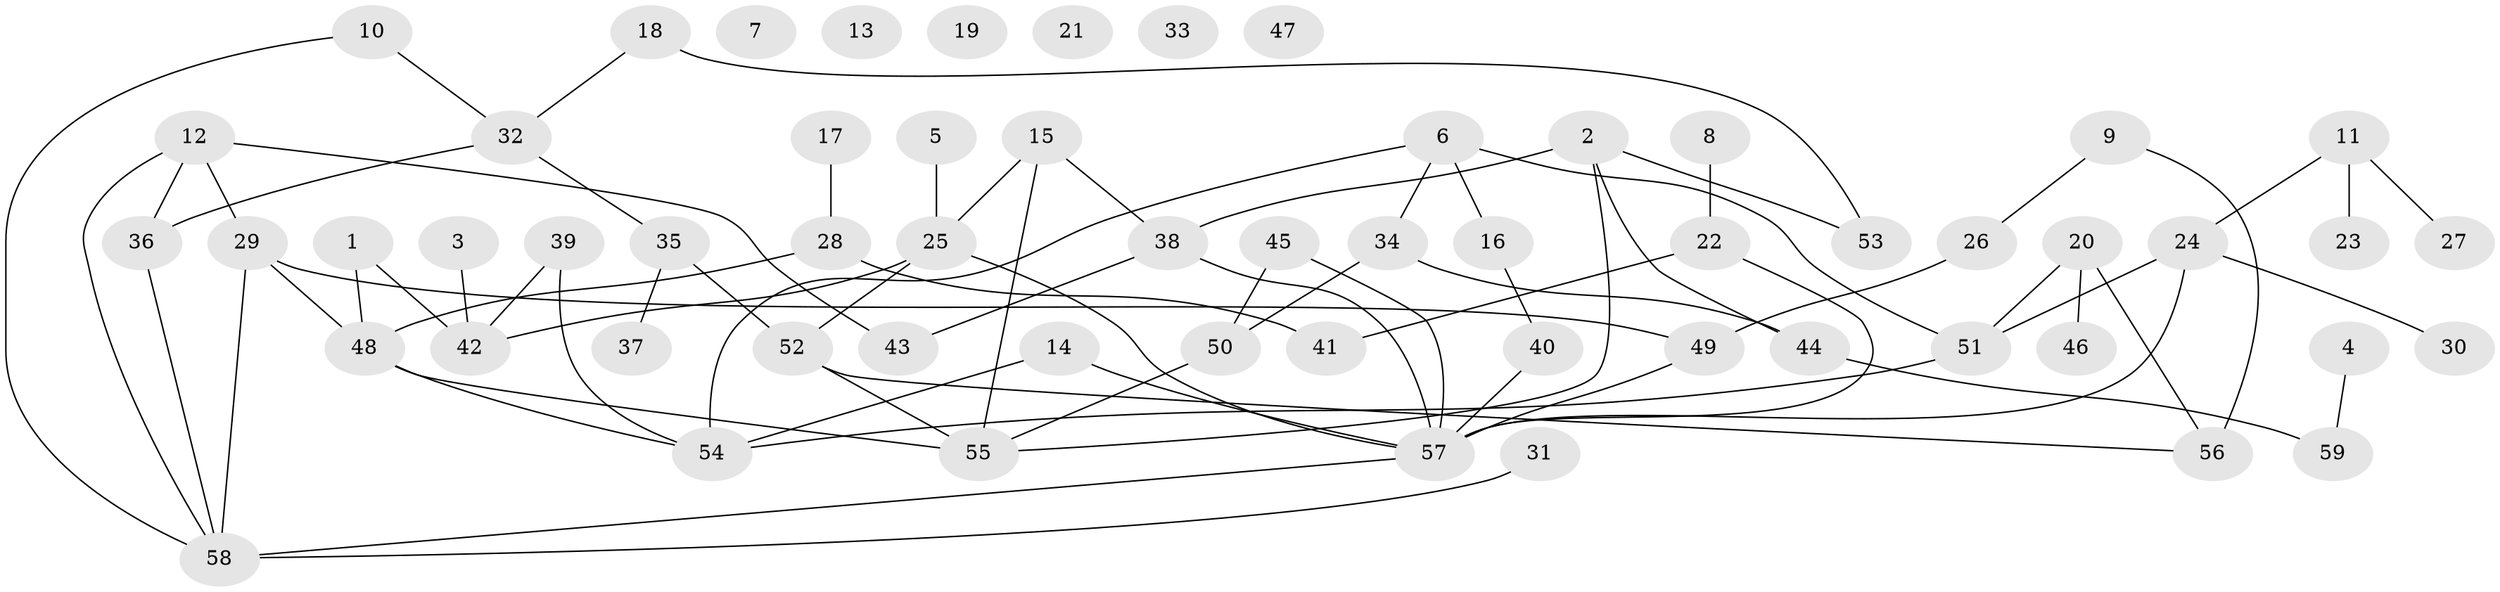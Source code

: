 // coarse degree distribution, {2: 0.20512820512820512, 4: 0.1794871794871795, 1: 0.1794871794871795, 0: 0.15384615384615385, 3: 0.1282051282051282, 5: 0.07692307692307693, 11: 0.02564102564102564, 8: 0.02564102564102564, 6: 0.02564102564102564}
// Generated by graph-tools (version 1.1) at 2025/41/03/06/25 10:41:19]
// undirected, 59 vertices, 75 edges
graph export_dot {
graph [start="1"]
  node [color=gray90,style=filled];
  1;
  2;
  3;
  4;
  5;
  6;
  7;
  8;
  9;
  10;
  11;
  12;
  13;
  14;
  15;
  16;
  17;
  18;
  19;
  20;
  21;
  22;
  23;
  24;
  25;
  26;
  27;
  28;
  29;
  30;
  31;
  32;
  33;
  34;
  35;
  36;
  37;
  38;
  39;
  40;
  41;
  42;
  43;
  44;
  45;
  46;
  47;
  48;
  49;
  50;
  51;
  52;
  53;
  54;
  55;
  56;
  57;
  58;
  59;
  1 -- 42;
  1 -- 48;
  2 -- 38;
  2 -- 44;
  2 -- 53;
  2 -- 55;
  3 -- 42;
  4 -- 59;
  5 -- 25;
  6 -- 16;
  6 -- 34;
  6 -- 51;
  6 -- 54;
  8 -- 22;
  9 -- 26;
  9 -- 56;
  10 -- 32;
  10 -- 58;
  11 -- 23;
  11 -- 24;
  11 -- 27;
  12 -- 29;
  12 -- 36;
  12 -- 43;
  12 -- 58;
  14 -- 54;
  14 -- 57;
  15 -- 25;
  15 -- 38;
  15 -- 55;
  16 -- 40;
  17 -- 28;
  18 -- 32;
  18 -- 53;
  20 -- 46;
  20 -- 51;
  20 -- 56;
  22 -- 41;
  22 -- 57;
  24 -- 30;
  24 -- 51;
  24 -- 57;
  25 -- 42;
  25 -- 52;
  25 -- 57;
  26 -- 49;
  28 -- 41;
  28 -- 48;
  29 -- 48;
  29 -- 49;
  29 -- 58;
  31 -- 58;
  32 -- 35;
  32 -- 36;
  34 -- 44;
  34 -- 50;
  35 -- 37;
  35 -- 52;
  36 -- 58;
  38 -- 43;
  38 -- 57;
  39 -- 42;
  39 -- 54;
  40 -- 57;
  44 -- 59;
  45 -- 50;
  45 -- 57;
  48 -- 54;
  48 -- 55;
  49 -- 57;
  50 -- 55;
  51 -- 54;
  52 -- 55;
  52 -- 56;
  57 -- 58;
}
